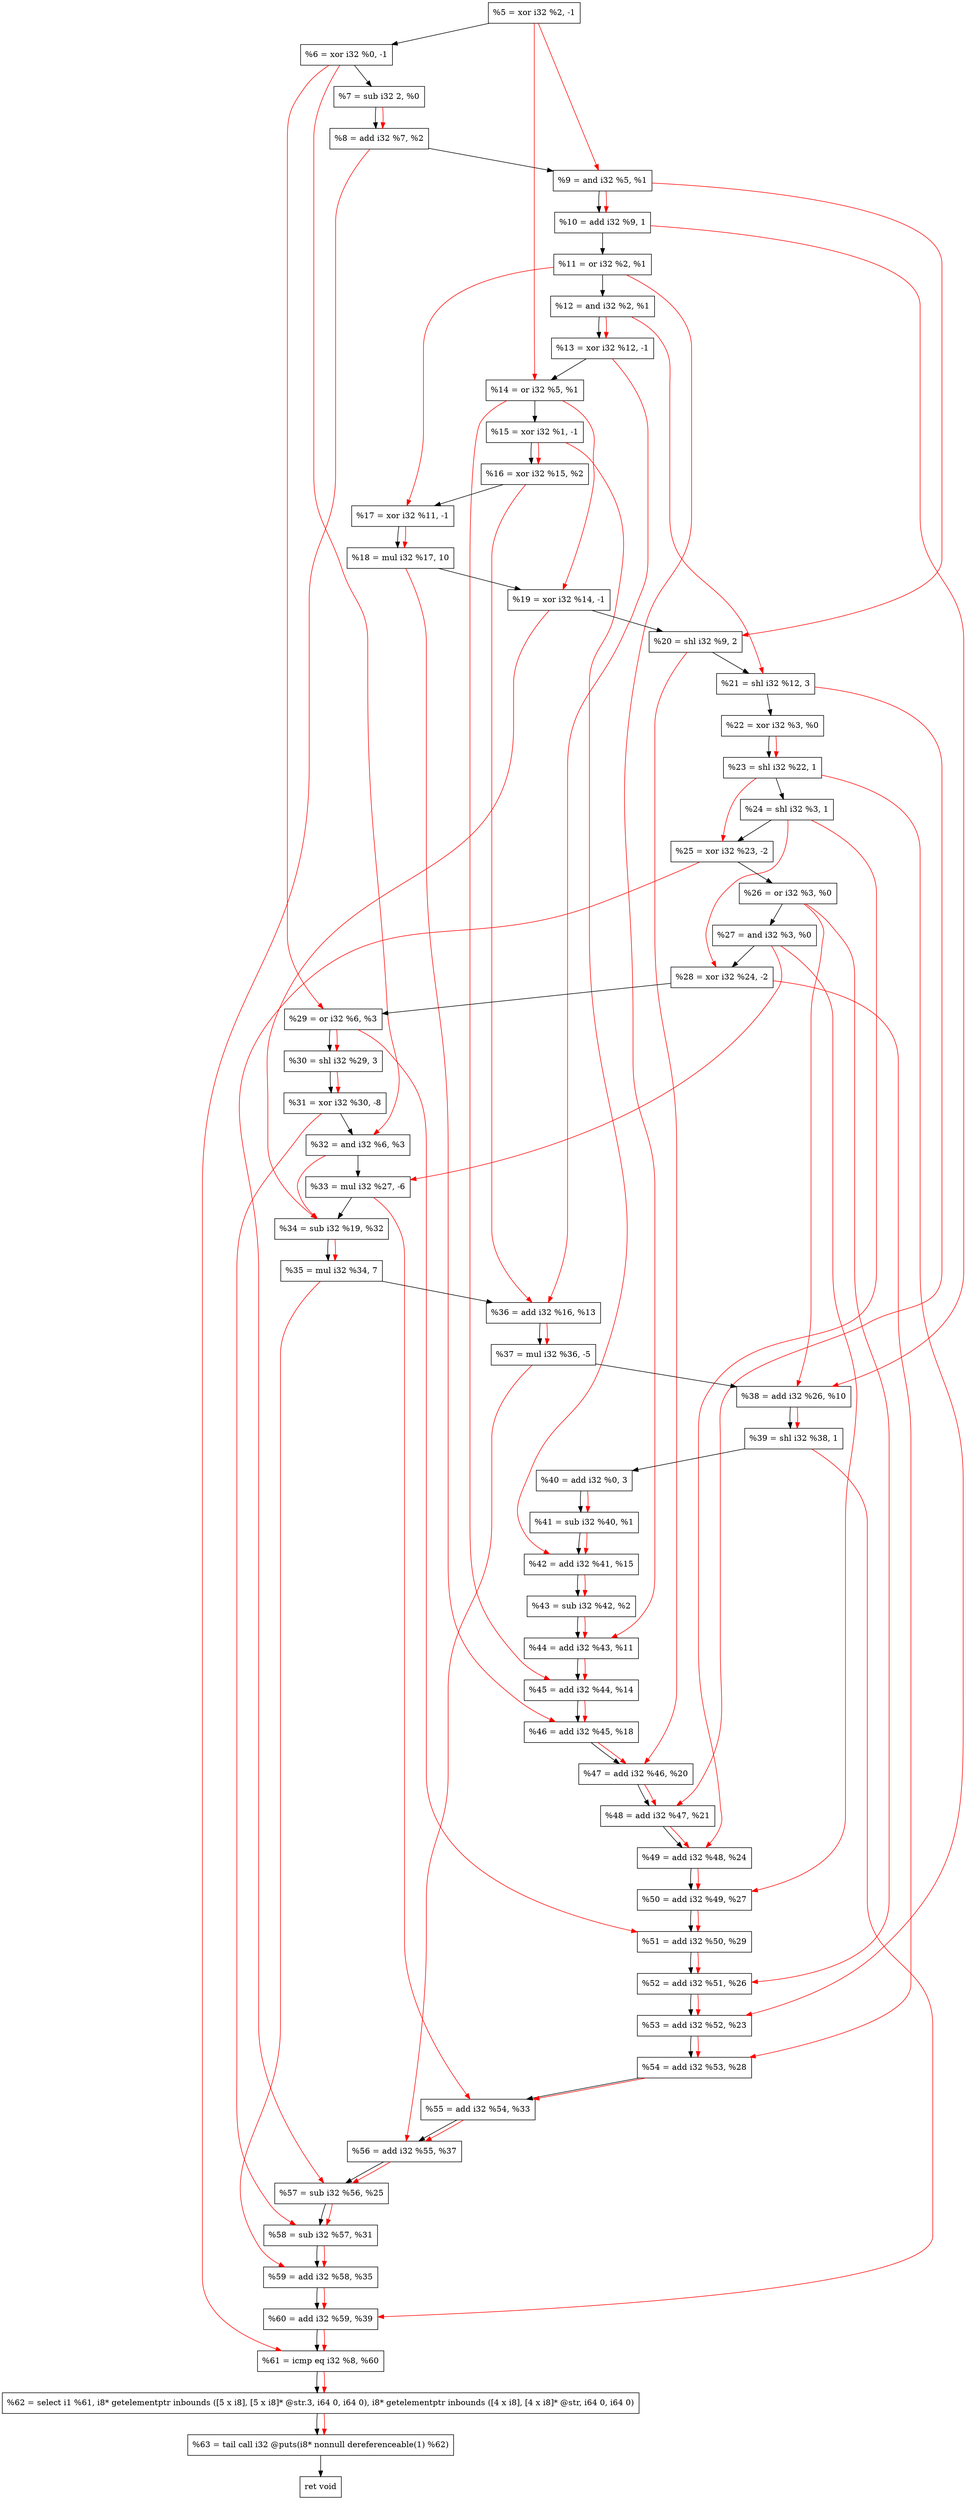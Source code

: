 digraph "DFG for'crackme' function" {
	Node0x242ce40[shape=record, label="  %5 = xor i32 %2, -1"];
	Node0x242ceb0[shape=record, label="  %6 = xor i32 %0, -1"];
	Node0x242cf50[shape=record, label="  %7 = sub i32 2, %0"];
	Node0x242cfc0[shape=record, label="  %8 = add i32 %7, %2"];
	Node0x242d030[shape=record, label="  %9 = and i32 %5, %1"];
	Node0x242d0d0[shape=record, label="  %10 = add i32 %9, 1"];
	Node0x242d140[shape=record, label="  %11 = or i32 %2, %1"];
	Node0x242d1b0[shape=record, label="  %12 = and i32 %2, %1"];
	Node0x242d220[shape=record, label="  %13 = xor i32 %12, -1"];
	Node0x242d290[shape=record, label="  %14 = or i32 %5, %1"];
	Node0x242d300[shape=record, label="  %15 = xor i32 %1, -1"];
	Node0x242d370[shape=record, label="  %16 = xor i32 %15, %2"];
	Node0x242d3e0[shape=record, label="  %17 = xor i32 %11, -1"];
	Node0x242d480[shape=record, label="  %18 = mul i32 %17, 10"];
	Node0x242d4f0[shape=record, label="  %19 = xor i32 %14, -1"];
	Node0x242d560[shape=record, label="  %20 = shl i32 %9, 2"];
	Node0x242d600[shape=record, label="  %21 = shl i32 %12, 3"];
	Node0x242d670[shape=record, label="  %22 = xor i32 %3, %0"];
	Node0x242d6e0[shape=record, label="  %23 = shl i32 %22, 1"];
	Node0x242d750[shape=record, label="  %24 = shl i32 %3, 1"];
	Node0x242d7f0[shape=record, label="  %25 = xor i32 %23, -2"];
	Node0x242d860[shape=record, label="  %26 = or i32 %3, %0"];
	Node0x242d8d0[shape=record, label="  %27 = and i32 %3, %0"];
	Node0x242d940[shape=record, label="  %28 = xor i32 %24, -2"];
	Node0x242d9b0[shape=record, label="  %29 = or i32 %6, %3"];
	Node0x242da20[shape=record, label="  %30 = shl i32 %29, 3"];
	Node0x242dac0[shape=record, label="  %31 = xor i32 %30, -8"];
	Node0x242db30[shape=record, label="  %32 = and i32 %6, %3"];
	Node0x242dde0[shape=record, label="  %33 = mul i32 %27, -6"];
	Node0x242de50[shape=record, label="  %34 = sub i32 %19, %32"];
	Node0x242def0[shape=record, label="  %35 = mul i32 %34, 7"];
	Node0x242df60[shape=record, label="  %36 = add i32 %16, %13"];
	Node0x242e000[shape=record, label="  %37 = mul i32 %36, -5"];
	Node0x242e070[shape=record, label="  %38 = add i32 %26, %10"];
	Node0x242e0e0[shape=record, label="  %39 = shl i32 %38, 1"];
	Node0x242e150[shape=record, label="  %40 = add i32 %0, 3"];
	Node0x242e1c0[shape=record, label="  %41 = sub i32 %40, %1"];
	Node0x242e230[shape=record, label="  %42 = add i32 %41, %15"];
	Node0x242e2a0[shape=record, label="  %43 = sub i32 %42, %2"];
	Node0x242e310[shape=record, label="  %44 = add i32 %43, %11"];
	Node0x242e380[shape=record, label="  %45 = add i32 %44, %14"];
	Node0x242e3f0[shape=record, label="  %46 = add i32 %45, %18"];
	Node0x242e460[shape=record, label="  %47 = add i32 %46, %20"];
	Node0x242e4d0[shape=record, label="  %48 = add i32 %47, %21"];
	Node0x242e540[shape=record, label="  %49 = add i32 %48, %24"];
	Node0x242e5b0[shape=record, label="  %50 = add i32 %49, %27"];
	Node0x242e620[shape=record, label="  %51 = add i32 %50, %29"];
	Node0x242e690[shape=record, label="  %52 = add i32 %51, %26"];
	Node0x242e700[shape=record, label="  %53 = add i32 %52, %23"];
	Node0x242e770[shape=record, label="  %54 = add i32 %53, %28"];
	Node0x242e7e0[shape=record, label="  %55 = add i32 %54, %33"];
	Node0x242e850[shape=record, label="  %56 = add i32 %55, %37"];
	Node0x242e8c0[shape=record, label="  %57 = sub i32 %56, %25"];
	Node0x242e930[shape=record, label="  %58 = sub i32 %57, %31"];
	Node0x242e9a0[shape=record, label="  %59 = add i32 %58, %35"];
	Node0x242ea10[shape=record, label="  %60 = add i32 %59, %39"];
	Node0x242ea80[shape=record, label="  %61 = icmp eq i32 %8, %60"];
	Node0x23cd268[shape=record, label="  %62 = select i1 %61, i8* getelementptr inbounds ([5 x i8], [5 x i8]* @str.3, i64 0, i64 0), i8* getelementptr inbounds ([4 x i8], [4 x i8]* @str, i64 0, i64 0)"];
	Node0x242ef20[shape=record, label="  %63 = tail call i32 @puts(i8* nonnull dereferenceable(1) %62)"];
	Node0x242ef70[shape=record, label="  ret void"];
	Node0x242ce40 -> Node0x242ceb0;
	Node0x242ceb0 -> Node0x242cf50;
	Node0x242cf50 -> Node0x242cfc0;
	Node0x242cfc0 -> Node0x242d030;
	Node0x242d030 -> Node0x242d0d0;
	Node0x242d0d0 -> Node0x242d140;
	Node0x242d140 -> Node0x242d1b0;
	Node0x242d1b0 -> Node0x242d220;
	Node0x242d220 -> Node0x242d290;
	Node0x242d290 -> Node0x242d300;
	Node0x242d300 -> Node0x242d370;
	Node0x242d370 -> Node0x242d3e0;
	Node0x242d3e0 -> Node0x242d480;
	Node0x242d480 -> Node0x242d4f0;
	Node0x242d4f0 -> Node0x242d560;
	Node0x242d560 -> Node0x242d600;
	Node0x242d600 -> Node0x242d670;
	Node0x242d670 -> Node0x242d6e0;
	Node0x242d6e0 -> Node0x242d750;
	Node0x242d750 -> Node0x242d7f0;
	Node0x242d7f0 -> Node0x242d860;
	Node0x242d860 -> Node0x242d8d0;
	Node0x242d8d0 -> Node0x242d940;
	Node0x242d940 -> Node0x242d9b0;
	Node0x242d9b0 -> Node0x242da20;
	Node0x242da20 -> Node0x242dac0;
	Node0x242dac0 -> Node0x242db30;
	Node0x242db30 -> Node0x242dde0;
	Node0x242dde0 -> Node0x242de50;
	Node0x242de50 -> Node0x242def0;
	Node0x242def0 -> Node0x242df60;
	Node0x242df60 -> Node0x242e000;
	Node0x242e000 -> Node0x242e070;
	Node0x242e070 -> Node0x242e0e0;
	Node0x242e0e0 -> Node0x242e150;
	Node0x242e150 -> Node0x242e1c0;
	Node0x242e1c0 -> Node0x242e230;
	Node0x242e230 -> Node0x242e2a0;
	Node0x242e2a0 -> Node0x242e310;
	Node0x242e310 -> Node0x242e380;
	Node0x242e380 -> Node0x242e3f0;
	Node0x242e3f0 -> Node0x242e460;
	Node0x242e460 -> Node0x242e4d0;
	Node0x242e4d0 -> Node0x242e540;
	Node0x242e540 -> Node0x242e5b0;
	Node0x242e5b0 -> Node0x242e620;
	Node0x242e620 -> Node0x242e690;
	Node0x242e690 -> Node0x242e700;
	Node0x242e700 -> Node0x242e770;
	Node0x242e770 -> Node0x242e7e0;
	Node0x242e7e0 -> Node0x242e850;
	Node0x242e850 -> Node0x242e8c0;
	Node0x242e8c0 -> Node0x242e930;
	Node0x242e930 -> Node0x242e9a0;
	Node0x242e9a0 -> Node0x242ea10;
	Node0x242ea10 -> Node0x242ea80;
	Node0x242ea80 -> Node0x23cd268;
	Node0x23cd268 -> Node0x242ef20;
	Node0x242ef20 -> Node0x242ef70;
edge [color=red]
	Node0x242cf50 -> Node0x242cfc0;
	Node0x242ce40 -> Node0x242d030;
	Node0x242d030 -> Node0x242d0d0;
	Node0x242d1b0 -> Node0x242d220;
	Node0x242ce40 -> Node0x242d290;
	Node0x242d300 -> Node0x242d370;
	Node0x242d140 -> Node0x242d3e0;
	Node0x242d3e0 -> Node0x242d480;
	Node0x242d290 -> Node0x242d4f0;
	Node0x242d030 -> Node0x242d560;
	Node0x242d1b0 -> Node0x242d600;
	Node0x242d670 -> Node0x242d6e0;
	Node0x242d6e0 -> Node0x242d7f0;
	Node0x242d750 -> Node0x242d940;
	Node0x242ceb0 -> Node0x242d9b0;
	Node0x242d9b0 -> Node0x242da20;
	Node0x242da20 -> Node0x242dac0;
	Node0x242ceb0 -> Node0x242db30;
	Node0x242d8d0 -> Node0x242dde0;
	Node0x242d4f0 -> Node0x242de50;
	Node0x242db30 -> Node0x242de50;
	Node0x242de50 -> Node0x242def0;
	Node0x242d370 -> Node0x242df60;
	Node0x242d220 -> Node0x242df60;
	Node0x242df60 -> Node0x242e000;
	Node0x242d860 -> Node0x242e070;
	Node0x242d0d0 -> Node0x242e070;
	Node0x242e070 -> Node0x242e0e0;
	Node0x242e150 -> Node0x242e1c0;
	Node0x242e1c0 -> Node0x242e230;
	Node0x242d300 -> Node0x242e230;
	Node0x242e230 -> Node0x242e2a0;
	Node0x242e2a0 -> Node0x242e310;
	Node0x242d140 -> Node0x242e310;
	Node0x242e310 -> Node0x242e380;
	Node0x242d290 -> Node0x242e380;
	Node0x242e380 -> Node0x242e3f0;
	Node0x242d480 -> Node0x242e3f0;
	Node0x242e3f0 -> Node0x242e460;
	Node0x242d560 -> Node0x242e460;
	Node0x242e460 -> Node0x242e4d0;
	Node0x242d600 -> Node0x242e4d0;
	Node0x242e4d0 -> Node0x242e540;
	Node0x242d750 -> Node0x242e540;
	Node0x242e540 -> Node0x242e5b0;
	Node0x242d8d0 -> Node0x242e5b0;
	Node0x242e5b0 -> Node0x242e620;
	Node0x242d9b0 -> Node0x242e620;
	Node0x242e620 -> Node0x242e690;
	Node0x242d860 -> Node0x242e690;
	Node0x242e690 -> Node0x242e700;
	Node0x242d6e0 -> Node0x242e700;
	Node0x242e700 -> Node0x242e770;
	Node0x242d940 -> Node0x242e770;
	Node0x242e770 -> Node0x242e7e0;
	Node0x242dde0 -> Node0x242e7e0;
	Node0x242e7e0 -> Node0x242e850;
	Node0x242e000 -> Node0x242e850;
	Node0x242e850 -> Node0x242e8c0;
	Node0x242d7f0 -> Node0x242e8c0;
	Node0x242e8c0 -> Node0x242e930;
	Node0x242dac0 -> Node0x242e930;
	Node0x242e930 -> Node0x242e9a0;
	Node0x242def0 -> Node0x242e9a0;
	Node0x242e9a0 -> Node0x242ea10;
	Node0x242e0e0 -> Node0x242ea10;
	Node0x242cfc0 -> Node0x242ea80;
	Node0x242ea10 -> Node0x242ea80;
	Node0x242ea80 -> Node0x23cd268;
	Node0x23cd268 -> Node0x242ef20;
}
